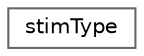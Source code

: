 digraph "Graphical Class Hierarchy"
{
 // LATEX_PDF_SIZE
  bgcolor="transparent";
  edge [fontname=Helvetica,fontsize=10,labelfontname=Helvetica,labelfontsize=10];
  node [fontname=Helvetica,fontsize=10,shape=box,height=0.2,width=0.4];
  rankdir="LR";
  Node0 [id="Node000000",label="stimType",height=0.2,width=0.4,color="grey40", fillcolor="white", style="filled",URL="$classstim_type.html",tooltip="External stimulus type."];
}
